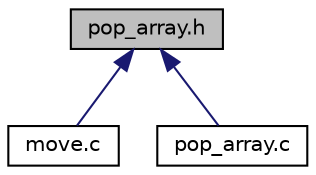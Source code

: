 digraph "pop_array.h"
{
 // LATEX_PDF_SIZE
  edge [fontname="Helvetica",fontsize="10",labelfontname="Helvetica",labelfontsize="10"];
  node [fontname="Helvetica",fontsize="10",shape=record];
  Node1 [label="pop_array.h",height=0.2,width=0.4,color="black", fillcolor="grey75", style="filled", fontcolor="black",tooltip="Libreria per eliminare pedina in cima di una torre."];
  Node1 -> Node2 [dir="back",color="midnightblue",fontsize="10",style="solid",fontname="Helvetica"];
  Node2 [label="move.c",height=0.2,width=0.4,color="black", fillcolor="white", style="filled",URL="$move_8c.html",tooltip="Funzione che permette di far muovere le pedine."];
  Node1 -> Node3 [dir="back",color="midnightblue",fontsize="10",style="solid",fontname="Helvetica"];
  Node3 [label="pop_array.c",height=0.2,width=0.4,color="black", fillcolor="white", style="filled",URL="$pop__array_8c.html",tooltip="Funzione che elimina pedina in cima di una torre."];
}
